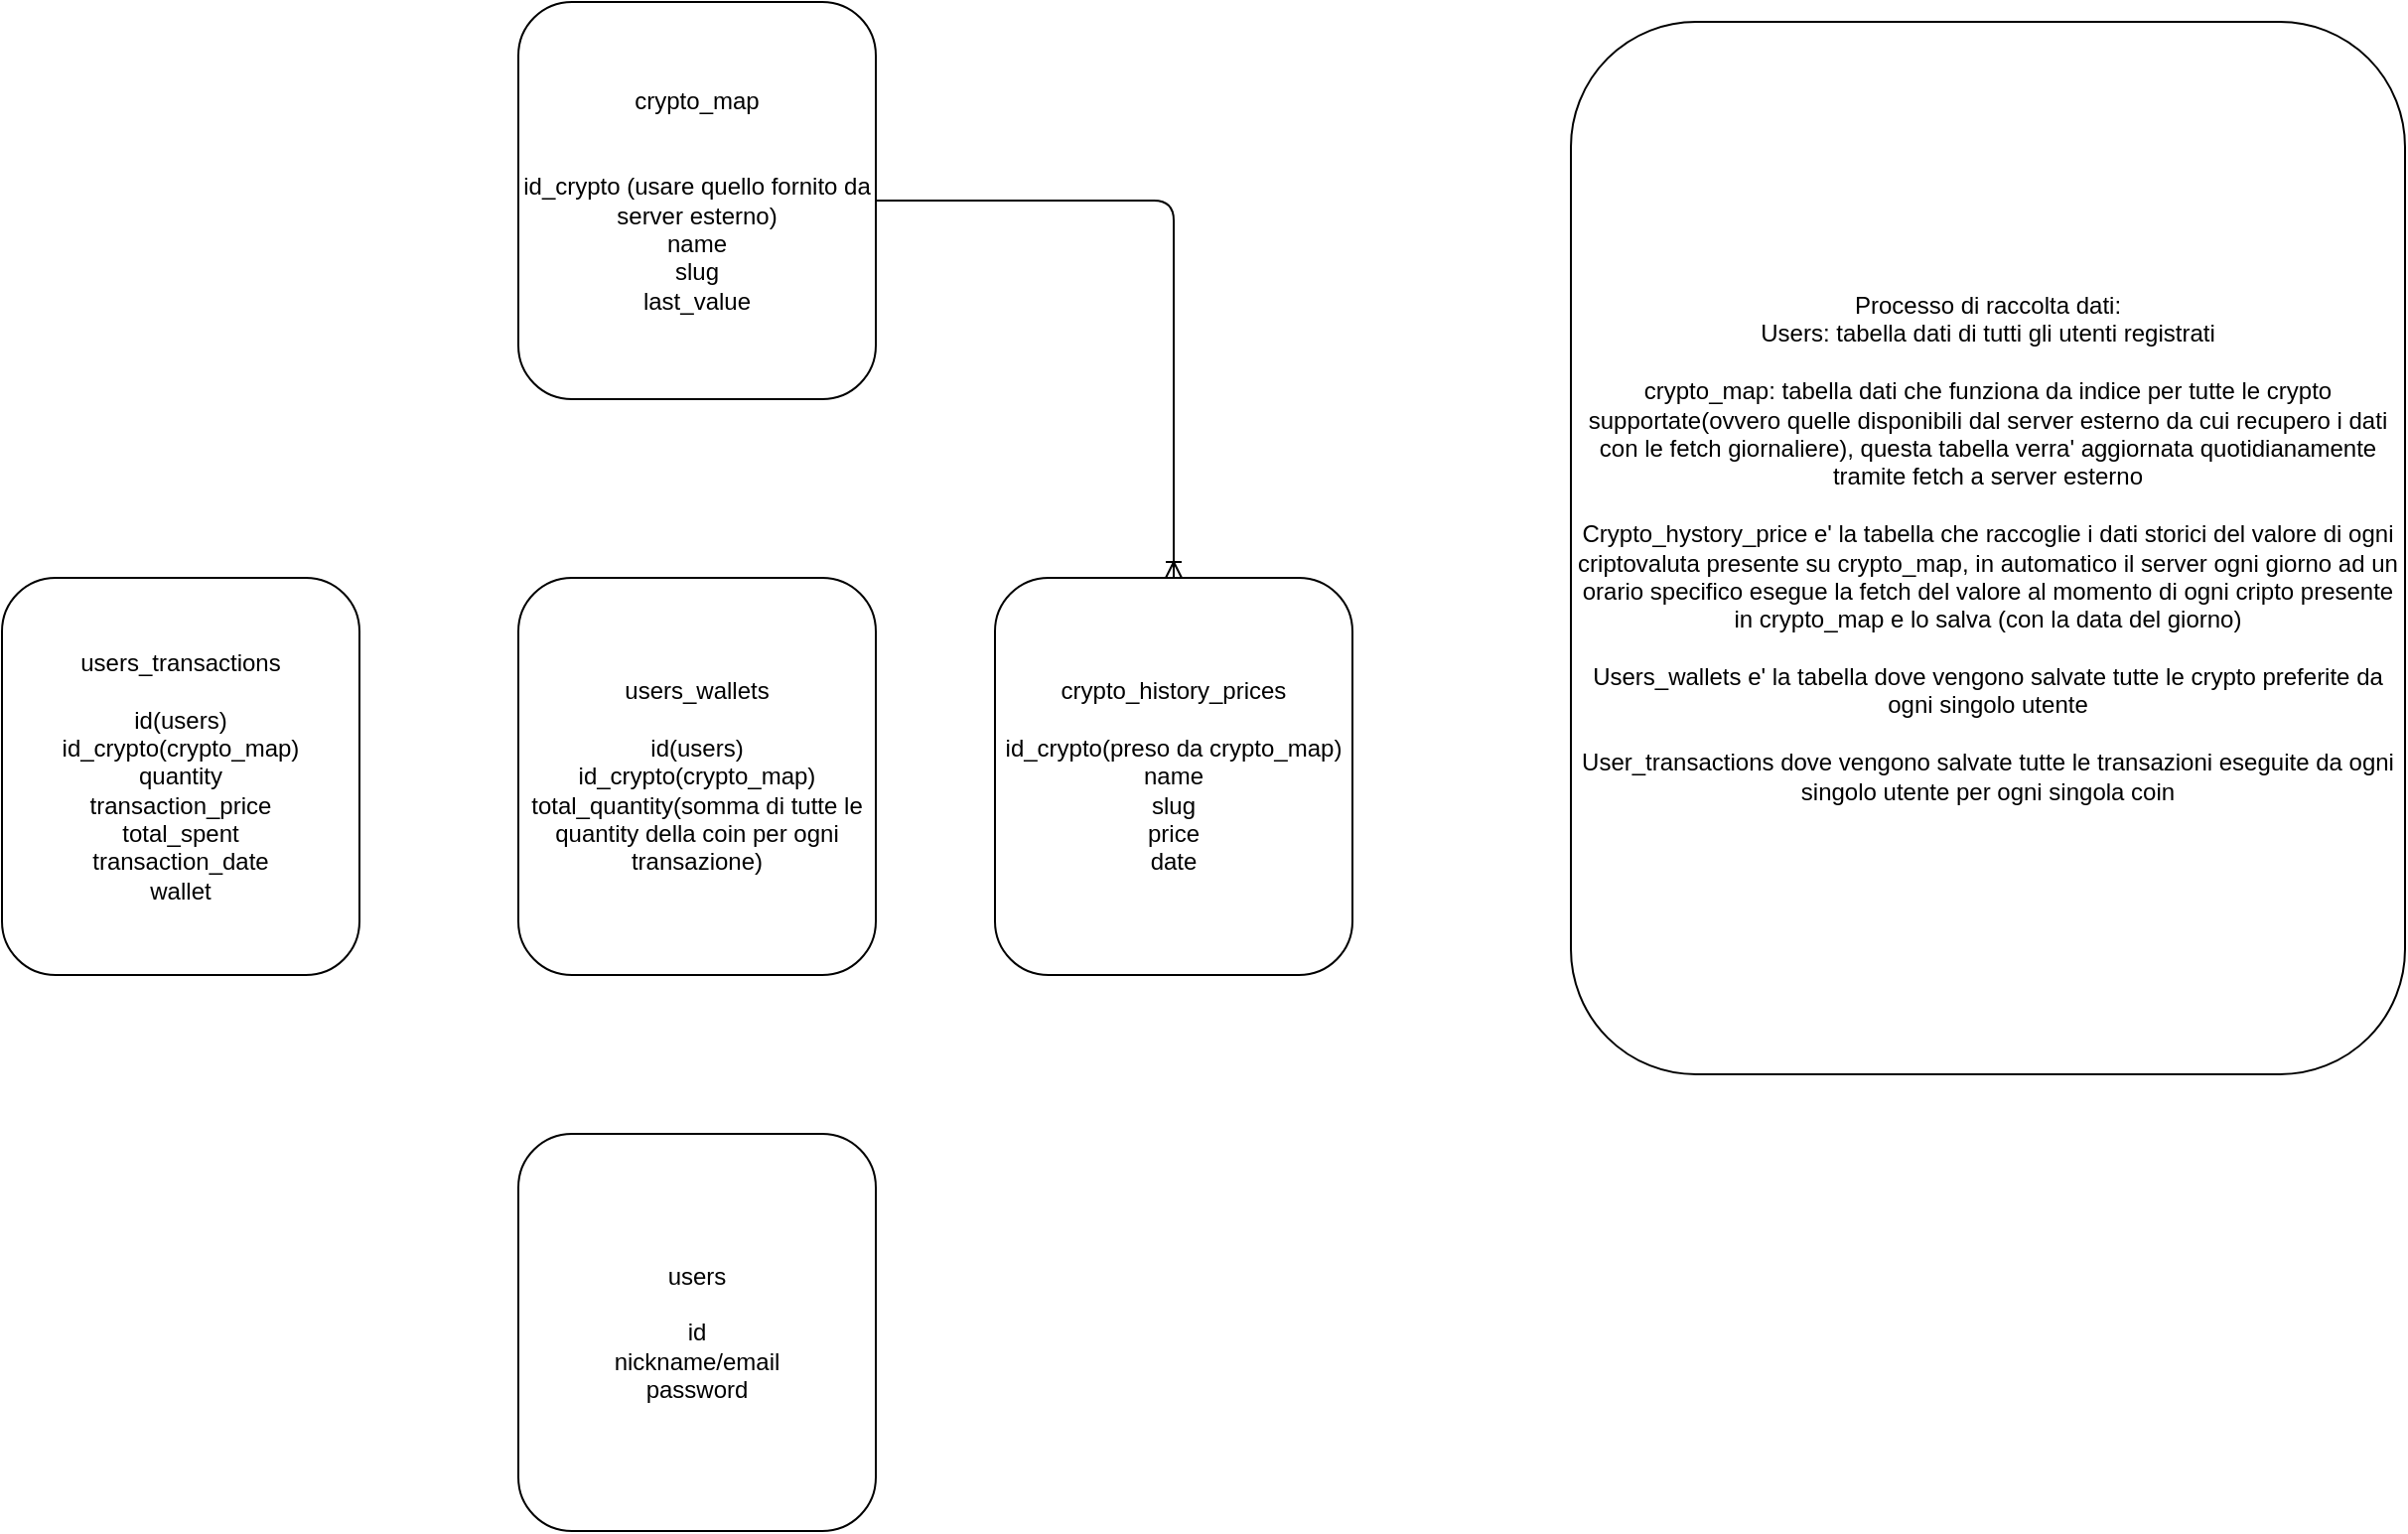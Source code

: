 <mxfile>
    <diagram id="3jpGTzMEVQdeV-G8sYiz" name="Page-1">
        <mxGraphModel dx="2555" dy="2596" grid="1" gridSize="10" guides="1" tooltips="1" connect="1" arrows="1" fold="1" page="1" pageScale="1" pageWidth="1169" pageHeight="1654" math="0" shadow="0">
            <root>
                <mxCell id="0"/>
                <mxCell id="1" parent="0"/>
                <mxCell id="2" value="users&lt;br&gt;&lt;br&gt;id&lt;br&gt;nickname/email&lt;br&gt;password" style="rounded=1;whiteSpace=wrap;html=1;" vertex="1" parent="1">
                    <mxGeometry x="210" y="400" width="180" height="200" as="geometry"/>
                </mxCell>
                <mxCell id="11" style="edgeStyle=orthogonalEdgeStyle;html=1;entryX=0.5;entryY=0;entryDx=0;entryDy=0;endArrow=ERoneToMany;endFill=0;" edge="1" parent="1" source="4" target="5">
                    <mxGeometry relative="1" as="geometry"/>
                </mxCell>
                <mxCell id="4" value="crypto_map&lt;br&gt;&lt;br&gt;&lt;br&gt;id_crypto (usare quello fornito da server esterno)&lt;br&gt;name&lt;br&gt;slug&lt;br&gt;last_value" style="rounded=1;whiteSpace=wrap;html=1;" vertex="1" parent="1">
                    <mxGeometry x="210" y="-170" width="180" height="200" as="geometry"/>
                </mxCell>
                <mxCell id="5" value="crypto_history_prices&lt;br&gt;&lt;br&gt;id_crypto(preso da crypto_map)&lt;br&gt;name&lt;br&gt;slug&lt;br&gt;price&lt;br&gt;date" style="rounded=1;whiteSpace=wrap;html=1;" vertex="1" parent="1">
                    <mxGeometry x="450" y="120" width="180" height="200" as="geometry"/>
                </mxCell>
                <mxCell id="6" value="users_transactions&lt;br&gt;&lt;br&gt;id(users)&lt;br&gt;id_crypto(crypto_map)&lt;br&gt;quantity&lt;br&gt;transaction_price&lt;br&gt;total_spent&lt;br&gt;transaction_date&lt;br&gt;wallet" style="rounded=1;whiteSpace=wrap;html=1;" vertex="1" parent="1">
                    <mxGeometry x="-50" y="120" width="180" height="200" as="geometry"/>
                </mxCell>
                <mxCell id="7" value="users_wallets&lt;br&gt;&lt;br&gt;id(users)&lt;br&gt;id_crypto(crypto_map)&lt;br&gt;total_quantity(somma di tutte le quantity della coin per ogni transazione)" style="rounded=1;whiteSpace=wrap;html=1;" vertex="1" parent="1">
                    <mxGeometry x="210" y="120" width="180" height="200" as="geometry"/>
                </mxCell>
                <mxCell id="8" value="Processo di raccolta dati:&lt;br&gt;Users: tabella dati di tutti gli utenti registrati&lt;br&gt;&lt;br&gt;crypto_map: tabella dati che funziona da indice per tutte le crypto supportate(ovvero quelle disponibili dal server esterno da cui recupero i dati con le fetch giornaliere), questa tabella verra' aggiornata quotidianamente tramite fetch a server esterno&lt;br&gt;&lt;br&gt;Crypto_hystory_price e' la tabella che raccoglie i dati storici del valore di ogni criptovaluta presente su crypto_map, in automatico il server ogni giorno ad un orario specifico esegue la fetch del valore al momento di ogni cripto presente in crypto_map e lo salva (con la data del giorno)&lt;br&gt;&lt;br&gt;Users_wallets e' la tabella dove vengono salvate tutte le crypto preferite da ogni singolo utente&lt;br&gt;&lt;br&gt;User_transactions dove vengono salvate tutte le transazioni eseguite da ogni singolo utente per ogni singola coin" style="rounded=1;whiteSpace=wrap;html=1;" vertex="1" parent="1">
                    <mxGeometry x="740" y="-160" width="420" height="530" as="geometry"/>
                </mxCell>
            </root>
        </mxGraphModel>
    </diagram>
</mxfile>
